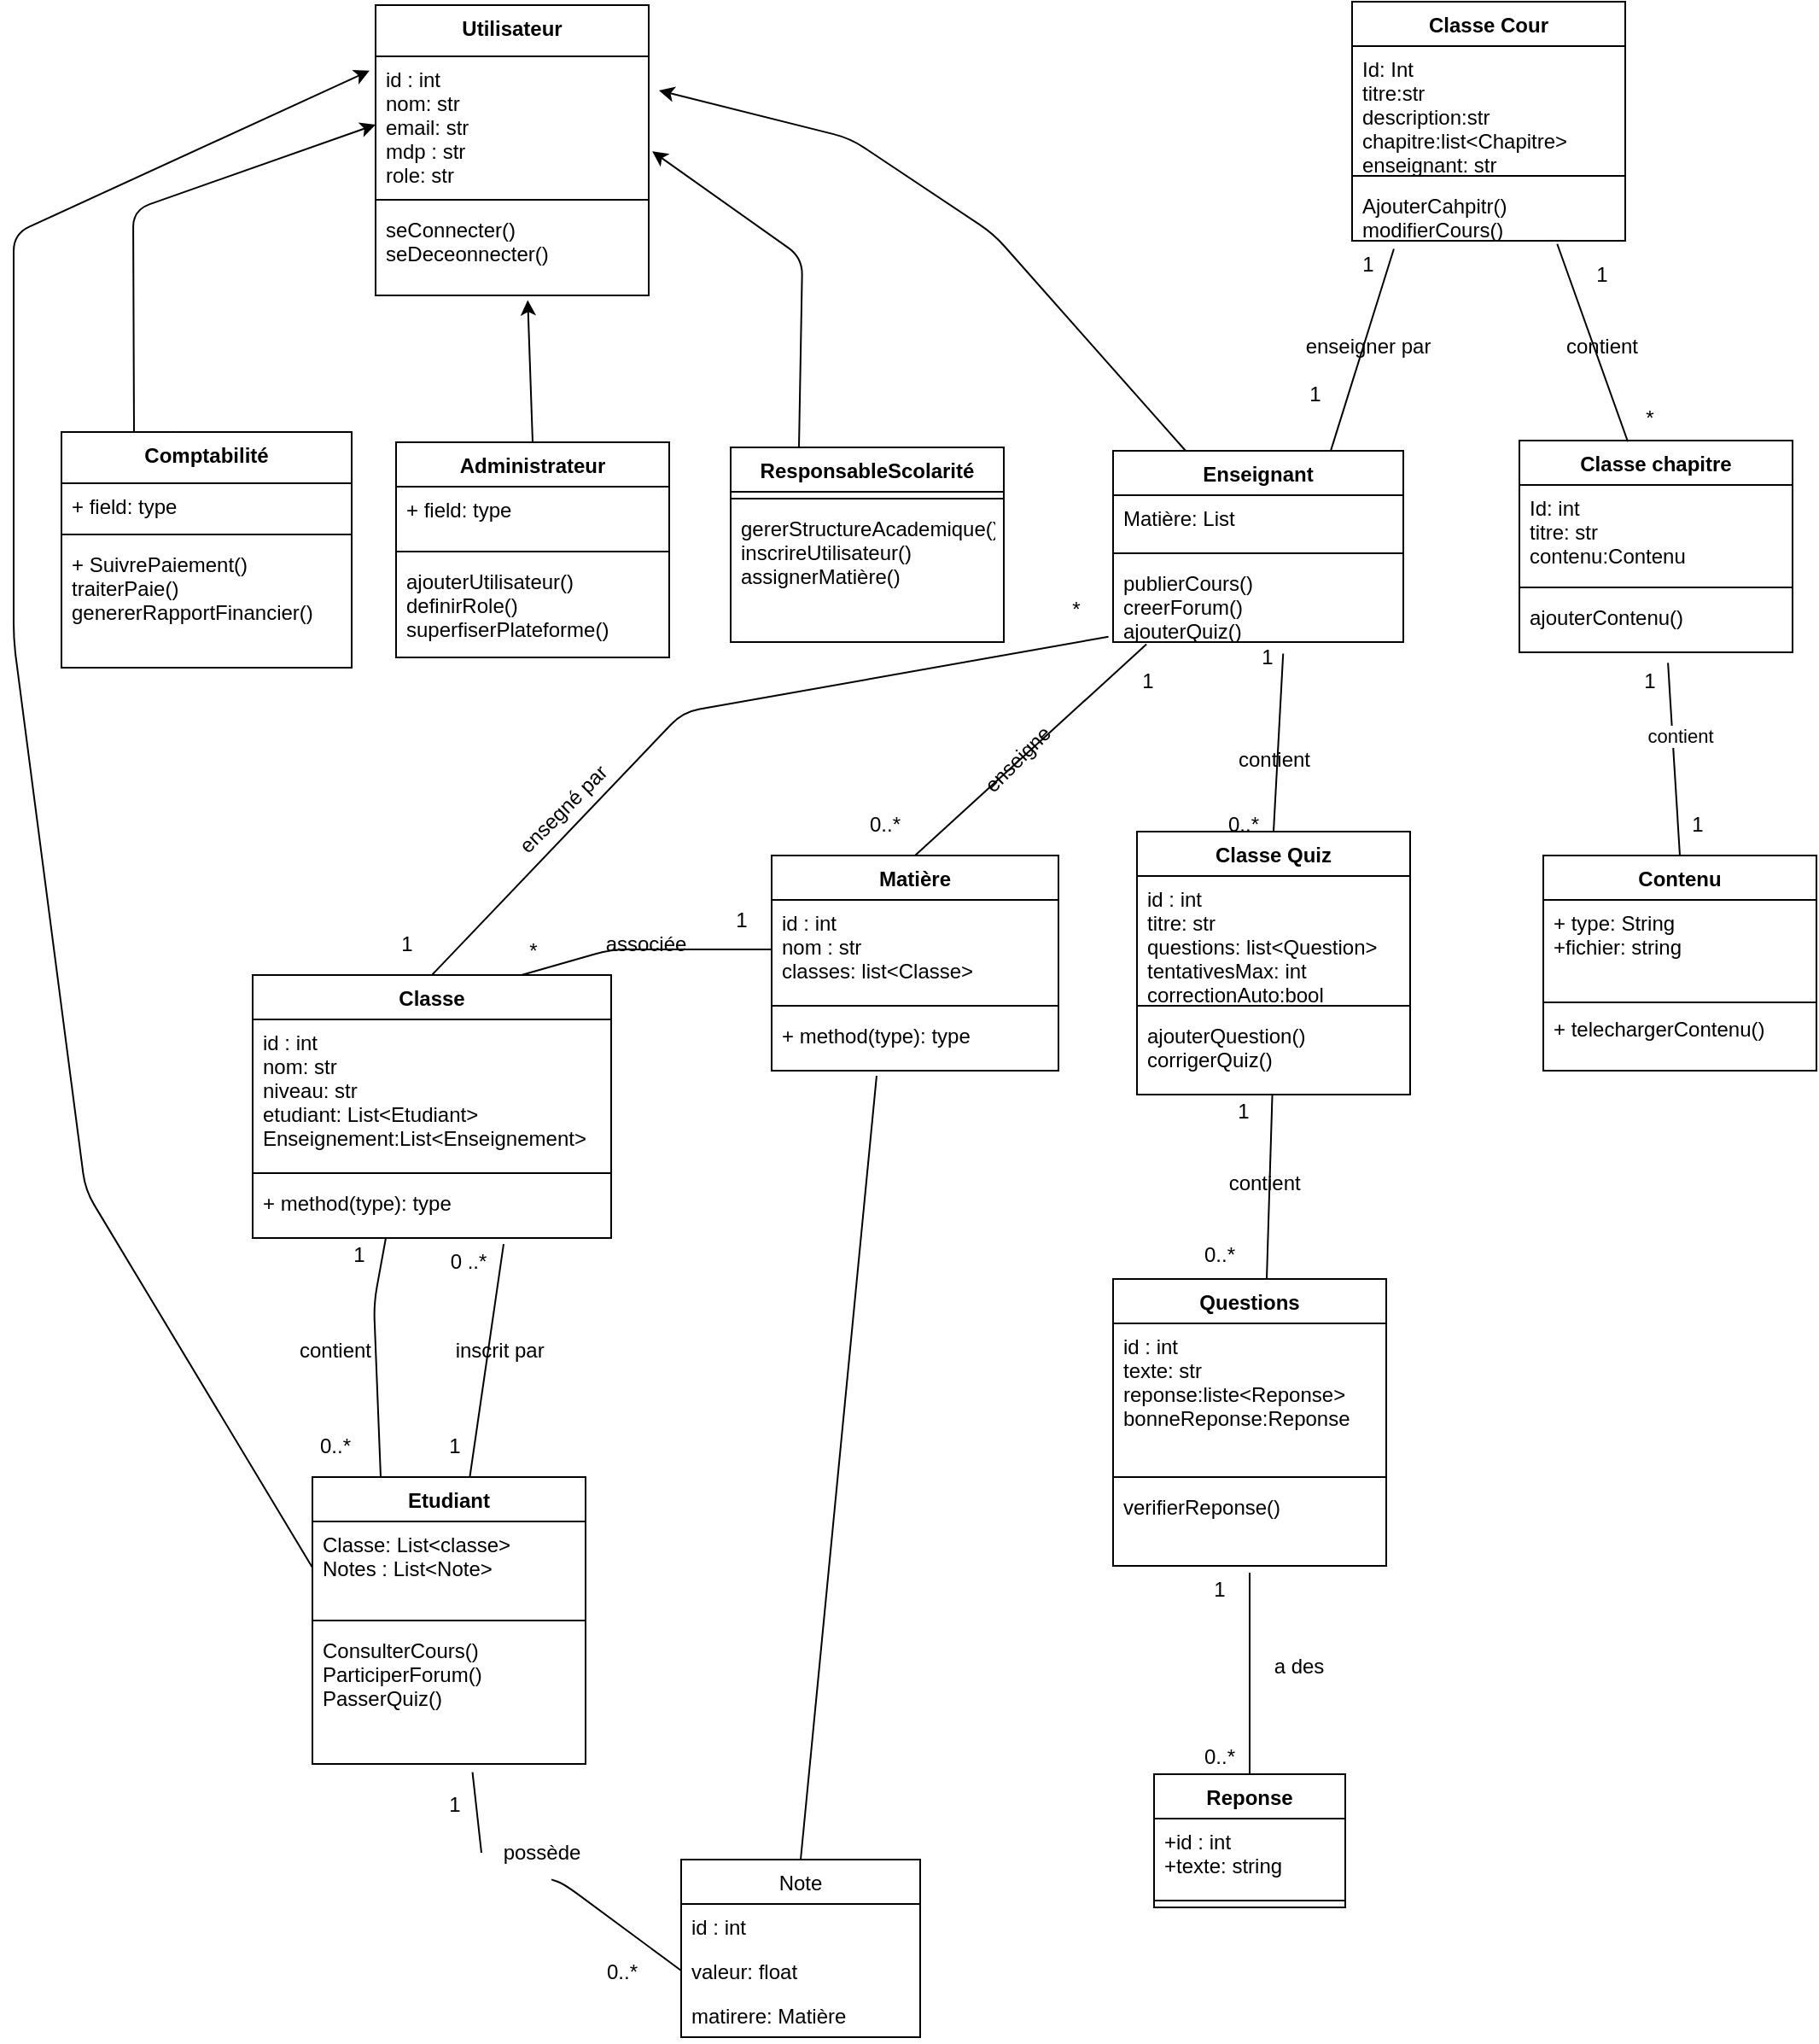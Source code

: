 <mxfile>
    <diagram id="8p0bB6usAUWMm_De7KK2" name="Page-1">
        <mxGraphModel dx="3049" dy="933" grid="1" gridSize="14" guides="1" tooltips="1" connect="1" arrows="1" fold="1" page="1" pageScale="1" pageWidth="1100" pageHeight="1700" math="0" shadow="0">
            <root>
                <mxCell id="0"/>
                <mxCell id="1" parent="0"/>
                <mxCell id="56" value="Utilisateur" style="swimlane;fontStyle=1;align=center;verticalAlign=top;childLayout=stackLayout;horizontal=1;startSize=30;horizontalStack=0;resizeParent=1;resizeParentMax=0;resizeLast=0;collapsible=1;marginBottom=0;" parent="1" vertex="1">
                    <mxGeometry x="-866" y="20" width="160" height="170" as="geometry"/>
                </mxCell>
                <mxCell id="57" value="id : int &#10;nom: str&#10;email: str&#10;mdp : str&#10;role: str&#10;" style="text;strokeColor=none;fillColor=none;align=left;verticalAlign=top;spacingLeft=4;spacingRight=4;overflow=hidden;rotatable=0;points=[[0,0.5],[1,0.5]];portConstraint=eastwest;" parent="56" vertex="1">
                    <mxGeometry y="30" width="160" height="80" as="geometry"/>
                </mxCell>
                <mxCell id="58" value="" style="line;strokeWidth=1;fillColor=none;align=left;verticalAlign=middle;spacingTop=-1;spacingLeft=3;spacingRight=3;rotatable=0;labelPosition=right;points=[];portConstraint=eastwest;strokeColor=inherit;" parent="56" vertex="1">
                    <mxGeometry y="110" width="160" height="8" as="geometry"/>
                </mxCell>
                <mxCell id="59" value="seConnecter()&#10;seDeceonnecter()&#10;" style="text;strokeColor=none;fillColor=none;align=left;verticalAlign=top;spacingLeft=4;spacingRight=4;overflow=hidden;rotatable=0;points=[[0,0.5],[1,0.5]];portConstraint=eastwest;" parent="56" vertex="1">
                    <mxGeometry y="118" width="160" height="52" as="geometry"/>
                </mxCell>
                <mxCell id="128" style="edgeStyle=none;html=1;exitX=0.5;exitY=0;exitDx=0;exitDy=0;entryX=0.557;entryY=1.052;entryDx=0;entryDy=0;entryPerimeter=0;" edge="1" parent="1" source="64" target="59">
                    <mxGeometry relative="1" as="geometry"/>
                </mxCell>
                <mxCell id="64" value="Administrateur" style="swimlane;fontStyle=1;align=center;verticalAlign=top;childLayout=stackLayout;horizontal=1;startSize=26;horizontalStack=0;resizeParent=1;resizeParentMax=0;resizeLast=0;collapsible=1;marginBottom=0;" parent="1" vertex="1">
                    <mxGeometry x="-854" y="276" width="160" height="126" as="geometry"/>
                </mxCell>
                <mxCell id="65" value="+ field: type" style="text;strokeColor=none;fillColor=none;align=left;verticalAlign=top;spacingLeft=4;spacingRight=4;overflow=hidden;rotatable=0;points=[[0,0.5],[1,0.5]];portConstraint=eastwest;" parent="64" vertex="1">
                    <mxGeometry y="26" width="160" height="34" as="geometry"/>
                </mxCell>
                <mxCell id="66" value="" style="line;strokeWidth=1;fillColor=none;align=left;verticalAlign=middle;spacingTop=-1;spacingLeft=3;spacingRight=3;rotatable=0;labelPosition=right;points=[];portConstraint=eastwest;strokeColor=inherit;" parent="64" vertex="1">
                    <mxGeometry y="60" width="160" height="8" as="geometry"/>
                </mxCell>
                <mxCell id="67" value="ajouterUtilisateur()&#10;definirRole()&#10;superfiserPlateforme()&#10;" style="text;strokeColor=none;fillColor=none;align=left;verticalAlign=top;spacingLeft=4;spacingRight=4;overflow=hidden;rotatable=0;points=[[0,0.5],[1,0.5]];portConstraint=eastwest;" parent="64" vertex="1">
                    <mxGeometry y="68" width="160" height="58" as="geometry"/>
                </mxCell>
                <mxCell id="129" style="edgeStyle=none;html=1;exitX=0.25;exitY=0;exitDx=0;exitDy=0;entryX=1.013;entryY=0.695;entryDx=0;entryDy=0;entryPerimeter=0;" edge="1" parent="1" source="68" target="57">
                    <mxGeometry relative="1" as="geometry">
                        <Array as="points">
                            <mxPoint x="-616" y="168"/>
                        </Array>
                    </mxGeometry>
                </mxCell>
                <mxCell id="68" value="ResponsableScolarité" style="swimlane;fontStyle=1;align=center;verticalAlign=top;childLayout=stackLayout;horizontal=1;startSize=26;horizontalStack=0;resizeParent=1;resizeParentMax=0;resizeLast=0;collapsible=1;marginBottom=0;" parent="1" vertex="1">
                    <mxGeometry x="-658" y="279" width="160" height="114" as="geometry"/>
                </mxCell>
                <mxCell id="70" value="" style="line;strokeWidth=1;fillColor=none;align=left;verticalAlign=middle;spacingTop=-1;spacingLeft=3;spacingRight=3;rotatable=0;labelPosition=right;points=[];portConstraint=eastwest;strokeColor=inherit;" parent="68" vertex="1">
                    <mxGeometry y="26" width="160" height="8" as="geometry"/>
                </mxCell>
                <mxCell id="71" value="gererStructureAcademique()&#10;inscrireUtilisateur()&#10;assignerMatière()&#10;" style="text;strokeColor=none;fillColor=none;align=left;verticalAlign=top;spacingLeft=4;spacingRight=4;overflow=hidden;rotatable=0;points=[[0,0.5],[1,0.5]];portConstraint=eastwest;" parent="68" vertex="1">
                    <mxGeometry y="34" width="160" height="80" as="geometry"/>
                </mxCell>
                <mxCell id="125" style="edgeStyle=none;html=1;exitX=0.5;exitY=0;exitDx=0;exitDy=0;" edge="1" parent="1" source="72">
                    <mxGeometry relative="1" as="geometry">
                        <mxPoint x="-992.571" y="275.571" as="targetPoint"/>
                    </mxGeometry>
                </mxCell>
                <mxCell id="127" style="edgeStyle=none;html=1;exitX=0.25;exitY=0;exitDx=0;exitDy=0;entryX=0;entryY=0.5;entryDx=0;entryDy=0;" edge="1" parent="1" source="72" target="57">
                    <mxGeometry relative="1" as="geometry">
                        <Array as="points">
                            <mxPoint x="-1008" y="140"/>
                        </Array>
                    </mxGeometry>
                </mxCell>
                <mxCell id="72" value="Comptabilité" style="swimlane;fontStyle=1;align=center;verticalAlign=top;childLayout=stackLayout;horizontal=1;startSize=30;horizontalStack=0;resizeParent=1;resizeParentMax=0;resizeLast=0;collapsible=1;marginBottom=0;" parent="1" vertex="1">
                    <mxGeometry x="-1050" y="270" width="170" height="138" as="geometry"/>
                </mxCell>
                <mxCell id="73" value="+ field: type" style="text;strokeColor=none;fillColor=none;align=left;verticalAlign=top;spacingLeft=4;spacingRight=4;overflow=hidden;rotatable=0;points=[[0,0.5],[1,0.5]];portConstraint=eastwest;" parent="72" vertex="1">
                    <mxGeometry y="30" width="170" height="26" as="geometry"/>
                </mxCell>
                <mxCell id="74" value="" style="line;strokeWidth=1;fillColor=none;align=left;verticalAlign=middle;spacingTop=-1;spacingLeft=3;spacingRight=3;rotatable=0;labelPosition=right;points=[];portConstraint=eastwest;strokeColor=inherit;" parent="72" vertex="1">
                    <mxGeometry y="56" width="170" height="8" as="geometry"/>
                </mxCell>
                <mxCell id="75" value="+ SuivrePaiement()&#10;traiterPaie()&#10;genererRapportFinancier()&#10;" style="text;strokeColor=none;fillColor=none;align=left;verticalAlign=top;spacingLeft=4;spacingRight=4;overflow=hidden;rotatable=0;points=[[0,0.5],[1,0.5]];portConstraint=eastwest;" parent="72" vertex="1">
                    <mxGeometry y="64" width="170" height="74" as="geometry"/>
                </mxCell>
                <mxCell id="130" style="edgeStyle=none;html=1;exitX=0.25;exitY=0;exitDx=0;exitDy=0;" edge="1" parent="1" source="76">
                    <mxGeometry relative="1" as="geometry">
                        <mxPoint x="-700" y="70.0" as="targetPoint"/>
                        <Array as="points">
                            <mxPoint x="-504" y="154"/>
                            <mxPoint x="-588" y="98"/>
                        </Array>
                    </mxGeometry>
                </mxCell>
                <mxCell id="76" value="Enseignant" style="swimlane;fontStyle=1;align=center;verticalAlign=top;childLayout=stackLayout;horizontal=1;startSize=26;horizontalStack=0;resizeParent=1;resizeParentMax=0;resizeLast=0;collapsible=1;marginBottom=0;" parent="1" vertex="1">
                    <mxGeometry x="-434" y="281" width="170" height="112" as="geometry"/>
                </mxCell>
                <mxCell id="77" value="Matière: List&#10;" style="text;strokeColor=none;fillColor=none;align=left;verticalAlign=top;spacingLeft=4;spacingRight=4;overflow=hidden;rotatable=0;points=[[0,0.5],[1,0.5]];portConstraint=eastwest;" parent="76" vertex="1">
                    <mxGeometry y="26" width="170" height="30" as="geometry"/>
                </mxCell>
                <mxCell id="78" value="" style="line;strokeWidth=1;fillColor=none;align=left;verticalAlign=middle;spacingTop=-1;spacingLeft=3;spacingRight=3;rotatable=0;labelPosition=right;points=[];portConstraint=eastwest;strokeColor=inherit;" parent="76" vertex="1">
                    <mxGeometry y="56" width="170" height="8" as="geometry"/>
                </mxCell>
                <mxCell id="79" value="publierCours()&#10;creerForum()&#10;ajouterQuiz()&#10;" style="text;strokeColor=none;fillColor=none;align=left;verticalAlign=top;spacingLeft=4;spacingRight=4;overflow=hidden;rotatable=0;points=[[0,0.5],[1,0.5]];portConstraint=eastwest;" parent="76" vertex="1">
                    <mxGeometry y="64" width="170" height="48" as="geometry"/>
                </mxCell>
                <mxCell id="80" value="Etudiant" style="swimlane;fontStyle=1;align=center;verticalAlign=top;childLayout=stackLayout;horizontal=1;startSize=26;horizontalStack=0;resizeParent=1;resizeParentMax=0;resizeLast=0;collapsible=1;marginBottom=0;" parent="1" vertex="1">
                    <mxGeometry x="-903" y="882" width="160" height="168" as="geometry"/>
                </mxCell>
                <mxCell id="81" value="Classe: List&lt;classe&gt;&#10;Notes : List&lt;Note&gt;&#10;" style="text;strokeColor=none;fillColor=none;align=left;verticalAlign=top;spacingLeft=4;spacingRight=4;overflow=hidden;rotatable=0;points=[[0,0.5],[1,0.5]];portConstraint=eastwest;" parent="80" vertex="1">
                    <mxGeometry y="26" width="160" height="54" as="geometry"/>
                </mxCell>
                <mxCell id="82" value="" style="line;strokeWidth=1;fillColor=none;align=left;verticalAlign=middle;spacingTop=-1;spacingLeft=3;spacingRight=3;rotatable=0;labelPosition=right;points=[];portConstraint=eastwest;strokeColor=inherit;" parent="80" vertex="1">
                    <mxGeometry y="80" width="160" height="8" as="geometry"/>
                </mxCell>
                <mxCell id="83" value="ConsulterCours()&#10;ParticiperForum()&#10;PasserQuiz()&#10;" style="text;strokeColor=none;fillColor=none;align=left;verticalAlign=top;spacingLeft=4;spacingRight=4;overflow=hidden;rotatable=0;points=[[0,0.5],[1,0.5]];portConstraint=eastwest;" parent="80" vertex="1">
                    <mxGeometry y="88" width="160" height="80" as="geometry"/>
                </mxCell>
                <mxCell id="84" value="Classe Cour" style="swimlane;fontStyle=1;align=center;verticalAlign=top;childLayout=stackLayout;horizontal=1;startSize=26;horizontalStack=0;resizeParent=1;resizeParentMax=0;resizeLast=0;collapsible=1;marginBottom=0;" parent="1" vertex="1">
                    <mxGeometry x="-294" y="18" width="160" height="140" as="geometry"/>
                </mxCell>
                <mxCell id="85" value="Id: Int&#10;titre:str&#10;description:str&#10;chapitre:list&lt;Chapitre&gt;&#10;enseignant: str" style="text;strokeColor=none;fillColor=none;align=left;verticalAlign=top;spacingLeft=4;spacingRight=4;overflow=hidden;rotatable=0;points=[[0,0.5],[1,0.5]];portConstraint=eastwest;" parent="84" vertex="1">
                    <mxGeometry y="26" width="160" height="72" as="geometry"/>
                </mxCell>
                <mxCell id="86" value="" style="line;strokeWidth=1;fillColor=none;align=left;verticalAlign=middle;spacingTop=-1;spacingLeft=3;spacingRight=3;rotatable=0;labelPosition=right;points=[];portConstraint=eastwest;strokeColor=inherit;" parent="84" vertex="1">
                    <mxGeometry y="98" width="160" height="8" as="geometry"/>
                </mxCell>
                <mxCell id="87" value="AjouterCahpitr()&#10;modifierCours()&#10;" style="text;strokeColor=none;fillColor=none;align=left;verticalAlign=top;spacingLeft=4;spacingRight=4;overflow=hidden;rotatable=0;points=[[0,0.5],[1,0.5]];portConstraint=eastwest;" parent="84" vertex="1">
                    <mxGeometry y="106" width="160" height="34" as="geometry"/>
                </mxCell>
                <mxCell id="88" value="Classe chapitre" style="swimlane;fontStyle=1;align=center;verticalAlign=top;childLayout=stackLayout;horizontal=1;startSize=26;horizontalStack=0;resizeParent=1;resizeParentMax=0;resizeLast=0;collapsible=1;marginBottom=0;" parent="1" vertex="1">
                    <mxGeometry x="-196" y="275" width="160" height="124" as="geometry"/>
                </mxCell>
                <mxCell id="89" value="Id: int&#10;titre: str&#10;contenu:Contenu" style="text;strokeColor=none;fillColor=none;align=left;verticalAlign=top;spacingLeft=4;spacingRight=4;overflow=hidden;rotatable=0;points=[[0,0.5],[1,0.5]];portConstraint=eastwest;" parent="88" vertex="1">
                    <mxGeometry y="26" width="160" height="56" as="geometry"/>
                </mxCell>
                <mxCell id="90" value="" style="line;strokeWidth=1;fillColor=none;align=left;verticalAlign=middle;spacingTop=-1;spacingLeft=3;spacingRight=3;rotatable=0;labelPosition=right;points=[];portConstraint=eastwest;strokeColor=inherit;" parent="88" vertex="1">
                    <mxGeometry y="82" width="160" height="8" as="geometry"/>
                </mxCell>
                <mxCell id="91" value="ajouterContenu()&#10;" style="text;strokeColor=none;fillColor=none;align=left;verticalAlign=top;spacingLeft=4;spacingRight=4;overflow=hidden;rotatable=0;points=[[0,0.5],[1,0.5]];portConstraint=eastwest;" parent="88" vertex="1">
                    <mxGeometry y="90" width="160" height="34" as="geometry"/>
                </mxCell>
                <mxCell id="96" value="Matière" style="swimlane;fontStyle=1;align=center;verticalAlign=top;childLayout=stackLayout;horizontal=1;startSize=26;horizontalStack=0;resizeParent=1;resizeParentMax=0;resizeLast=0;collapsible=1;marginBottom=0;" parent="1" vertex="1">
                    <mxGeometry x="-634" y="518" width="168" height="126" as="geometry"/>
                </mxCell>
                <mxCell id="97" value="id : int&#10;nom : str&#10;classes: list&lt;Classe&gt;&#10;" style="text;strokeColor=none;fillColor=none;align=left;verticalAlign=top;spacingLeft=4;spacingRight=4;overflow=hidden;rotatable=0;points=[[0,0.5],[1,0.5]];portConstraint=eastwest;" parent="96" vertex="1">
                    <mxGeometry y="26" width="168" height="58" as="geometry"/>
                </mxCell>
                <mxCell id="98" value="" style="line;strokeWidth=1;fillColor=none;align=left;verticalAlign=middle;spacingTop=-1;spacingLeft=3;spacingRight=3;rotatable=0;labelPosition=right;points=[];portConstraint=eastwest;strokeColor=inherit;" parent="96" vertex="1">
                    <mxGeometry y="84" width="168" height="8" as="geometry"/>
                </mxCell>
                <mxCell id="99" value="+ method(type): type" style="text;strokeColor=none;fillColor=none;align=left;verticalAlign=top;spacingLeft=4;spacingRight=4;overflow=hidden;rotatable=0;points=[[0,0.5],[1,0.5]];portConstraint=eastwest;" parent="96" vertex="1">
                    <mxGeometry y="92" width="168" height="34" as="geometry"/>
                </mxCell>
                <mxCell id="100" value="Classe" style="swimlane;fontStyle=1;align=center;verticalAlign=top;childLayout=stackLayout;horizontal=1;startSize=26;horizontalStack=0;resizeParent=1;resizeParentMax=0;resizeLast=0;collapsible=1;marginBottom=0;" parent="1" vertex="1">
                    <mxGeometry x="-938" y="588" width="210" height="154" as="geometry"/>
                </mxCell>
                <mxCell id="101" value="id : int&#10;nom: str&#10;niveau: str&#10;etudiant: List&lt;Etudiant&gt;&#10;Enseignement:List&lt;Enseignement&gt;&#10;&#10;" style="text;strokeColor=none;fillColor=none;align=left;verticalAlign=top;spacingLeft=4;spacingRight=4;overflow=hidden;rotatable=0;points=[[0,0.5],[1,0.5]];portConstraint=eastwest;" parent="100" vertex="1">
                    <mxGeometry y="26" width="210" height="86" as="geometry"/>
                </mxCell>
                <mxCell id="102" value="" style="line;strokeWidth=1;fillColor=none;align=left;verticalAlign=middle;spacingTop=-1;spacingLeft=3;spacingRight=3;rotatable=0;labelPosition=right;points=[];portConstraint=eastwest;strokeColor=inherit;" parent="100" vertex="1">
                    <mxGeometry y="112" width="210" height="8" as="geometry"/>
                </mxCell>
                <mxCell id="103" value="+ method(type): type" style="text;strokeColor=none;fillColor=none;align=left;verticalAlign=top;spacingLeft=4;spacingRight=4;overflow=hidden;rotatable=0;points=[[0,0.5],[1,0.5]];portConstraint=eastwest;" parent="100" vertex="1">
                    <mxGeometry y="120" width="210" height="34" as="geometry"/>
                </mxCell>
                <mxCell id="108" value="Classe Quiz" style="swimlane;fontStyle=1;align=center;verticalAlign=top;childLayout=stackLayout;horizontal=1;startSize=26;horizontalStack=0;resizeParent=1;resizeParentMax=0;resizeLast=0;collapsible=1;marginBottom=0;" parent="1" vertex="1">
                    <mxGeometry x="-420" y="504" width="160" height="154" as="geometry"/>
                </mxCell>
                <mxCell id="109" value="id : int&#10;titre: str&#10;questions: list&lt;Question&gt;&#10;tentativesMax: int&#10;correctionAuto:bool" style="text;strokeColor=none;fillColor=none;align=left;verticalAlign=top;spacingLeft=4;spacingRight=4;overflow=hidden;rotatable=0;points=[[0,0.5],[1,0.5]];portConstraint=eastwest;" parent="108" vertex="1">
                    <mxGeometry y="26" width="160" height="72" as="geometry"/>
                </mxCell>
                <mxCell id="110" value="" style="line;strokeWidth=1;fillColor=none;align=left;verticalAlign=middle;spacingTop=-1;spacingLeft=3;spacingRight=3;rotatable=0;labelPosition=right;points=[];portConstraint=eastwest;strokeColor=inherit;" parent="108" vertex="1">
                    <mxGeometry y="98" width="160" height="8" as="geometry"/>
                </mxCell>
                <mxCell id="111" value="ajouterQuestion()&#10;corrigerQuiz()&#10;" style="text;strokeColor=none;fillColor=none;align=left;verticalAlign=top;spacingLeft=4;spacingRight=4;overflow=hidden;rotatable=0;points=[[0,0.5],[1,0.5]];portConstraint=eastwest;" parent="108" vertex="1">
                    <mxGeometry y="106" width="160" height="48" as="geometry"/>
                </mxCell>
                <mxCell id="112" value="Questions" style="swimlane;fontStyle=1;align=center;verticalAlign=top;childLayout=stackLayout;horizontal=1;startSize=26;horizontalStack=0;resizeParent=1;resizeParentMax=0;resizeLast=0;collapsible=1;marginBottom=0;" parent="1" vertex="1">
                    <mxGeometry x="-434" y="766" width="160" height="168" as="geometry"/>
                </mxCell>
                <mxCell id="113" value="id : int&#10;texte: str&#10;reponse:liste&lt;Reponse&gt;&#10;bonneReponse:Reponse" style="text;strokeColor=none;fillColor=none;align=left;verticalAlign=top;spacingLeft=4;spacingRight=4;overflow=hidden;rotatable=0;points=[[0,0.5],[1,0.5]];portConstraint=eastwest;" parent="112" vertex="1">
                    <mxGeometry y="26" width="160" height="86" as="geometry"/>
                </mxCell>
                <mxCell id="114" value="" style="line;strokeWidth=1;fillColor=none;align=left;verticalAlign=middle;spacingTop=-1;spacingLeft=3;spacingRight=3;rotatable=0;labelPosition=right;points=[];portConstraint=eastwest;strokeColor=inherit;" parent="112" vertex="1">
                    <mxGeometry y="112" width="160" height="8" as="geometry"/>
                </mxCell>
                <mxCell id="115" value="verifierReponse()" style="text;strokeColor=none;fillColor=none;align=left;verticalAlign=top;spacingLeft=4;spacingRight=4;overflow=hidden;rotatable=0;points=[[0,0.5],[1,0.5]];portConstraint=eastwest;" parent="112" vertex="1">
                    <mxGeometry y="120" width="160" height="48" as="geometry"/>
                </mxCell>
                <mxCell id="120" value="Note" style="swimlane;fontStyle=0;childLayout=stackLayout;horizontal=1;startSize=26;fillColor=none;horizontalStack=0;resizeParent=1;resizeParentMax=0;resizeLast=0;collapsible=1;marginBottom=0;" parent="1" vertex="1">
                    <mxGeometry x="-687" y="1106" width="140" height="104" as="geometry"/>
                </mxCell>
                <mxCell id="121" value="id : int" style="text;strokeColor=none;fillColor=none;align=left;verticalAlign=top;spacingLeft=4;spacingRight=4;overflow=hidden;rotatable=0;points=[[0,0.5],[1,0.5]];portConstraint=eastwest;" parent="120" vertex="1">
                    <mxGeometry y="26" width="140" height="26" as="geometry"/>
                </mxCell>
                <mxCell id="122" value="valeur: float" style="text;strokeColor=none;fillColor=none;align=left;verticalAlign=top;spacingLeft=4;spacingRight=4;overflow=hidden;rotatable=0;points=[[0,0.5],[1,0.5]];portConstraint=eastwest;" parent="120" vertex="1">
                    <mxGeometry y="52" width="140" height="26" as="geometry"/>
                </mxCell>
                <mxCell id="123" value="matirere: Matière" style="text;strokeColor=none;fillColor=none;align=left;verticalAlign=top;spacingLeft=4;spacingRight=4;overflow=hidden;rotatable=0;points=[[0,0.5],[1,0.5]];portConstraint=eastwest;" parent="120" vertex="1">
                    <mxGeometry y="78" width="140" height="26" as="geometry"/>
                </mxCell>
                <mxCell id="132" value="" style="endArrow=none;html=1;exitX=0.75;exitY=0;exitDx=0;exitDy=0;entryX=0.153;entryY=1.139;entryDx=0;entryDy=0;entryPerimeter=0;" edge="1" parent="1" source="76" target="87">
                    <mxGeometry width="50" height="50" relative="1" as="geometry">
                        <mxPoint x="-294" y="246" as="sourcePoint"/>
                        <mxPoint x="-244" y="196" as="targetPoint"/>
                    </mxGeometry>
                </mxCell>
                <mxCell id="133" value="" style="endArrow=none;html=1;entryX=0.751;entryY=1.055;entryDx=0;entryDy=0;entryPerimeter=0;exitX=0.397;exitY=0.005;exitDx=0;exitDy=0;exitPerimeter=0;" edge="1" parent="1" source="88" target="87">
                    <mxGeometry width="50" height="50" relative="1" as="geometry">
                        <mxPoint x="-140" y="266" as="sourcePoint"/>
                        <mxPoint x="-134" y="156.726" as="targetPoint"/>
                    </mxGeometry>
                </mxCell>
                <mxCell id="134" value="Contenu" style="swimlane;fontStyle=1;align=center;verticalAlign=top;childLayout=stackLayout;horizontal=1;startSize=26;horizontalStack=0;resizeParent=1;resizeParentMax=0;resizeLast=0;collapsible=1;marginBottom=0;" vertex="1" parent="1">
                    <mxGeometry x="-182" y="518" width="160" height="126" as="geometry"/>
                </mxCell>
                <mxCell id="135" value="+ type: String&#10;+fichier: string" style="text;strokeColor=none;fillColor=none;align=left;verticalAlign=top;spacingLeft=4;spacingRight=4;overflow=hidden;rotatable=0;points=[[0,0.5],[1,0.5]];portConstraint=eastwest;" vertex="1" parent="134">
                    <mxGeometry y="26" width="160" height="58" as="geometry"/>
                </mxCell>
                <mxCell id="136" value="" style="line;strokeWidth=1;fillColor=none;align=left;verticalAlign=middle;spacingTop=-1;spacingLeft=3;spacingRight=3;rotatable=0;labelPosition=right;points=[];portConstraint=eastwest;strokeColor=inherit;" vertex="1" parent="134">
                    <mxGeometry y="84" width="160" height="4" as="geometry"/>
                </mxCell>
                <mxCell id="137" value="+ telechargerContenu()" style="text;strokeColor=none;fillColor=none;align=left;verticalAlign=top;spacingLeft=4;spacingRight=4;overflow=hidden;rotatable=0;points=[[0,0.5],[1,0.5]];portConstraint=eastwest;" vertex="1" parent="134">
                    <mxGeometry y="88" width="160" height="38" as="geometry"/>
                </mxCell>
                <mxCell id="139" value="" style="endArrow=none;html=1;exitX=0.5;exitY=0;exitDx=0;exitDy=0;entryX=0.544;entryY=1.182;entryDx=0;entryDy=0;entryPerimeter=0;" edge="1" parent="1" source="134" target="91">
                    <mxGeometry width="50" height="50" relative="1" as="geometry">
                        <mxPoint x="-126" y="470" as="sourcePoint"/>
                        <mxPoint x="-76" y="420" as="targetPoint"/>
                    </mxGeometry>
                </mxCell>
                <mxCell id="165" value="contient" style="edgeLabel;html=1;align=center;verticalAlign=middle;resizable=0;points=[];" vertex="1" connectable="0" parent="139">
                    <mxGeometry x="0.241" y="-4" relative="1" as="geometry">
                        <mxPoint as="offset"/>
                    </mxGeometry>
                </mxCell>
                <mxCell id="141" value="" style="endArrow=none;html=1;exitX=0.5;exitY=0;exitDx=0;exitDy=0;entryX=0.586;entryY=1.14;entryDx=0;entryDy=0;entryPerimeter=0;" edge="1" parent="1" source="108" target="79">
                    <mxGeometry width="50" height="50" relative="1" as="geometry">
                        <mxPoint x="-350" y="484" as="sourcePoint"/>
                        <mxPoint x="-354" y="378" as="targetPoint"/>
                    </mxGeometry>
                </mxCell>
                <mxCell id="143" value="" style="endArrow=none;html=1;entryX=0.115;entryY=1.027;entryDx=0;entryDy=0;entryPerimeter=0;exitX=0.5;exitY=0;exitDx=0;exitDy=0;" edge="1" parent="1" source="96" target="79">
                    <mxGeometry width="50" height="50" relative="1" as="geometry">
                        <mxPoint x="-546" y="498" as="sourcePoint"/>
                        <mxPoint x="-496" y="448" as="targetPoint"/>
                    </mxGeometry>
                </mxCell>
                <mxCell id="144" style="edgeStyle=none;html=1;exitX=0;exitY=0.5;exitDx=0;exitDy=0;entryX=-0.022;entryY=0.105;entryDx=0;entryDy=0;entryPerimeter=0;" edge="1" parent="1" source="81" target="57">
                    <mxGeometry relative="1" as="geometry">
                        <mxPoint x="-1022" y="56" as="targetPoint"/>
                        <Array as="points">
                            <mxPoint x="-1036" y="714"/>
                            <mxPoint x="-1078" y="392"/>
                            <mxPoint x="-1078" y="154"/>
                        </Array>
                    </mxGeometry>
                </mxCell>
                <mxCell id="145" value="" style="endArrow=none;html=1;exitX=0.5;exitY=0;exitDx=0;exitDy=0;entryX=-0.016;entryY=0.935;entryDx=0;entryDy=0;entryPerimeter=0;" edge="1" parent="1" source="100" target="79">
                    <mxGeometry width="50" height="50" relative="1" as="geometry">
                        <mxPoint x="-826" y="526" as="sourcePoint"/>
                        <mxPoint x="-776" y="476" as="targetPoint"/>
                        <Array as="points">
                            <mxPoint x="-686" y="434"/>
                        </Array>
                    </mxGeometry>
                </mxCell>
                <mxCell id="147" value="" style="endArrow=none;html=1;entryX=0;entryY=0.5;entryDx=0;entryDy=0;exitX=0.75;exitY=0;exitDx=0;exitDy=0;" edge="1" parent="1" source="100" target="97">
                    <mxGeometry width="50" height="50" relative="1" as="geometry">
                        <mxPoint x="-798" y="588" as="sourcePoint"/>
                        <mxPoint x="-672" y="532" as="targetPoint"/>
                        <Array as="points">
                            <mxPoint x="-728" y="573"/>
                        </Array>
                    </mxGeometry>
                </mxCell>
                <mxCell id="148" value="" style="endArrow=none;html=1;entryX=0.7;entryY=1.105;entryDx=0;entryDy=0;entryPerimeter=0;" edge="1" parent="1" source="80" target="103">
                    <mxGeometry width="50" height="50" relative="1" as="geometry">
                        <mxPoint x="-811" y="812" as="sourcePoint"/>
                        <mxPoint x="-761" y="762" as="targetPoint"/>
                    </mxGeometry>
                </mxCell>
                <mxCell id="149" value="" style="endArrow=none;html=1;entryX=0.7;entryY=1.105;entryDx=0;entryDy=0;entryPerimeter=0;exitX=0.25;exitY=0;exitDx=0;exitDy=0;" edge="1" parent="1" source="80">
                    <mxGeometry width="50" height="50" relative="1" as="geometry">
                        <mxPoint x="-880.0" y="808.43" as="sourcePoint"/>
                        <mxPoint x="-860.0" y="742.0" as="targetPoint"/>
                        <Array as="points">
                            <mxPoint x="-867" y="780.43"/>
                        </Array>
                    </mxGeometry>
                </mxCell>
                <mxCell id="150" value="" style="endArrow=none;html=1;entryX=0.366;entryY=1.088;entryDx=0;entryDy=0;entryPerimeter=0;exitX=0.5;exitY=0;exitDx=0;exitDy=0;" edge="1" parent="1" source="120" target="99">
                    <mxGeometry width="50" height="50" relative="1" as="geometry">
                        <mxPoint x="-608.611" y="952" as="sourcePoint"/>
                        <mxPoint x="-595.38" y="857.57" as="targetPoint"/>
                    </mxGeometry>
                </mxCell>
                <mxCell id="151" value="" style="endArrow=none;html=1;" edge="1" parent="1" target="111">
                    <mxGeometry width="50" height="50" relative="1" as="geometry">
                        <mxPoint x="-344" y="766" as="sourcePoint"/>
                        <mxPoint x="-294" y="716" as="targetPoint"/>
                        <Array as="points"/>
                    </mxGeometry>
                </mxCell>
                <mxCell id="152" value="Reponse" style="swimlane;fontStyle=1;align=center;verticalAlign=top;childLayout=stackLayout;horizontal=1;startSize=26;horizontalStack=0;resizeParent=1;resizeParentMax=0;resizeLast=0;collapsible=1;marginBottom=0;" vertex="1" parent="1">
                    <mxGeometry x="-410" y="1056" width="112" height="78" as="geometry"/>
                </mxCell>
                <mxCell id="153" value="+id : int&#10;+texte: string" style="text;strokeColor=none;fillColor=none;align=left;verticalAlign=top;spacingLeft=4;spacingRight=4;overflow=hidden;rotatable=0;points=[[0,0.5],[1,0.5]];portConstraint=eastwest;" vertex="1" parent="152">
                    <mxGeometry y="26" width="112" height="44" as="geometry"/>
                </mxCell>
                <mxCell id="154" value="" style="line;strokeWidth=1;fillColor=none;align=left;verticalAlign=middle;spacingTop=-1;spacingLeft=3;spacingRight=3;rotatable=0;labelPosition=right;points=[];portConstraint=eastwest;strokeColor=inherit;" vertex="1" parent="152">
                    <mxGeometry y="70" width="112" height="8" as="geometry"/>
                </mxCell>
                <mxCell id="156" value="" style="endArrow=none;html=1;exitX=0.5;exitY=0;exitDx=0;exitDy=0;" edge="1" parent="1" source="152">
                    <mxGeometry width="50" height="50" relative="1" as="geometry">
                        <mxPoint x="-363" y="1050" as="sourcePoint"/>
                        <mxPoint x="-354" y="938" as="targetPoint"/>
                    </mxGeometry>
                </mxCell>
                <mxCell id="157" value="1" style="text;html=1;align=center;verticalAlign=middle;resizable=0;points=[];autosize=1;strokeColor=none;fillColor=none;" vertex="1" parent="1">
                    <mxGeometry x="-306" y="158" width="42" height="28" as="geometry"/>
                </mxCell>
                <mxCell id="158" value="1" style="text;html=1;align=center;verticalAlign=middle;resizable=0;points=[];autosize=1;strokeColor=none;fillColor=none;" vertex="1" parent="1">
                    <mxGeometry x="-337" y="234" width="42" height="28" as="geometry"/>
                </mxCell>
                <mxCell id="159" value="enseigner par" style="text;html=1;align=center;verticalAlign=middle;resizable=0;points=[];autosize=1;strokeColor=none;fillColor=none;" vertex="1" parent="1">
                    <mxGeometry x="-334" y="206" width="98" height="28" as="geometry"/>
                </mxCell>
                <mxCell id="160" value="*" style="text;html=1;align=center;verticalAlign=middle;resizable=0;points=[];autosize=1;strokeColor=none;fillColor=none;" vertex="1" parent="1">
                    <mxGeometry x="-134" y="248" width="28" height="28" as="geometry"/>
                </mxCell>
                <mxCell id="161" value="1" style="text;html=1;align=center;verticalAlign=middle;resizable=0;points=[];autosize=1;strokeColor=none;fillColor=none;" vertex="1" parent="1">
                    <mxGeometry x="-169" y="164" width="42" height="28" as="geometry"/>
                </mxCell>
                <mxCell id="162" value="contient" style="text;html=1;align=center;verticalAlign=middle;resizable=0;points=[];autosize=1;strokeColor=none;fillColor=none;" vertex="1" parent="1">
                    <mxGeometry x="-183" y="206" width="70" height="28" as="geometry"/>
                </mxCell>
                <mxCell id="163" value="1" style="text;html=1;align=center;verticalAlign=middle;resizable=0;points=[];autosize=1;strokeColor=none;fillColor=none;" vertex="1" parent="1">
                    <mxGeometry x="-141" y="402" width="42" height="28" as="geometry"/>
                </mxCell>
                <mxCell id="164" value="1" style="text;html=1;align=center;verticalAlign=middle;resizable=0;points=[];autosize=1;strokeColor=none;fillColor=none;" vertex="1" parent="1">
                    <mxGeometry x="-113" y="486" width="42" height="28" as="geometry"/>
                </mxCell>
                <mxCell id="166" value="1" style="text;html=1;align=center;verticalAlign=middle;resizable=0;points=[];autosize=1;strokeColor=none;fillColor=none;" vertex="1" parent="1">
                    <mxGeometry x="-365" y="388" width="42" height="28" as="geometry"/>
                </mxCell>
                <mxCell id="167" value="0..*" style="text;html=1;align=center;verticalAlign=middle;resizable=0;points=[];autosize=1;strokeColor=none;fillColor=none;" vertex="1" parent="1">
                    <mxGeometry x="-379" y="486" width="42" height="28" as="geometry"/>
                </mxCell>
                <mxCell id="168" value="contient" style="text;html=1;align=center;verticalAlign=middle;resizable=0;points=[];autosize=1;strokeColor=none;fillColor=none;" vertex="1" parent="1">
                    <mxGeometry x="-375" y="448" width="70" height="28" as="geometry"/>
                </mxCell>
                <mxCell id="169" value="contient&amp;nbsp;" style="text;html=1;align=center;verticalAlign=middle;resizable=0;points=[];autosize=1;strokeColor=none;fillColor=none;" vertex="1" parent="1">
                    <mxGeometry x="-379" y="696" width="70" height="28" as="geometry"/>
                </mxCell>
                <mxCell id="170" value="1" style="text;html=1;align=center;verticalAlign=middle;resizable=0;points=[];autosize=1;strokeColor=none;fillColor=none;" vertex="1" parent="1">
                    <mxGeometry x="-393" y="934" width="42" height="28" as="geometry"/>
                </mxCell>
                <mxCell id="171" value="0..*" style="text;html=1;align=center;verticalAlign=middle;resizable=0;points=[];autosize=1;strokeColor=none;fillColor=none;" vertex="1" parent="1">
                    <mxGeometry x="-393" y="1032" width="42" height="28" as="geometry"/>
                </mxCell>
                <mxCell id="172" value="a des" style="text;strokeColor=none;align=center;fillColor=none;html=1;verticalAlign=middle;whiteSpace=wrap;rounded=0;" vertex="1" parent="1">
                    <mxGeometry x="-355" y="978" width="60" height="30" as="geometry"/>
                </mxCell>
                <mxCell id="173" value="1" style="text;html=1;align=center;verticalAlign=middle;resizable=0;points=[];autosize=1;strokeColor=none;fillColor=none;" vertex="1" parent="1">
                    <mxGeometry x="-379" y="654" width="42" height="28" as="geometry"/>
                </mxCell>
                <mxCell id="174" value="0..*" style="text;html=1;align=center;verticalAlign=middle;resizable=0;points=[];autosize=1;strokeColor=none;fillColor=none;" vertex="1" parent="1">
                    <mxGeometry x="-393" y="738" width="42" height="28" as="geometry"/>
                </mxCell>
                <mxCell id="175" value="1" style="text;html=1;align=center;verticalAlign=middle;resizable=0;points=[];autosize=1;strokeColor=none;fillColor=none;" vertex="1" parent="1">
                    <mxGeometry x="-435" y="402" width="42" height="28" as="geometry"/>
                </mxCell>
                <mxCell id="176" value="0..*" style="text;html=1;align=center;verticalAlign=middle;resizable=0;points=[];autosize=1;strokeColor=none;fillColor=none;" vertex="1" parent="1">
                    <mxGeometry x="-589" y="486" width="42" height="28" as="geometry"/>
                </mxCell>
                <mxCell id="177" value="enseigne" style="text;html=1;align=center;verticalAlign=middle;resizable=0;points=[];autosize=1;strokeColor=none;fillColor=none;rotation=-45;" vertex="1" parent="1">
                    <mxGeometry x="-532" y="448" width="84" height="28" as="geometry"/>
                </mxCell>
                <mxCell id="178" value="1" style="text;html=1;align=center;verticalAlign=middle;resizable=0;points=[];autosize=1;strokeColor=none;fillColor=none;" vertex="1" parent="1">
                    <mxGeometry x="-673" y="542" width="42" height="28" as="geometry"/>
                </mxCell>
                <mxCell id="179" value="*" style="text;html=1;align=center;verticalAlign=middle;resizable=0;points=[];autosize=1;strokeColor=none;fillColor=none;" vertex="1" parent="1">
                    <mxGeometry x="-788" y="560" width="28" height="28" as="geometry"/>
                </mxCell>
                <mxCell id="180" value="associée" style="text;html=1;align=center;verticalAlign=middle;resizable=0;points=[];autosize=1;strokeColor=none;fillColor=none;" vertex="1" parent="1">
                    <mxGeometry x="-743" y="556" width="70" height="28" as="geometry"/>
                </mxCell>
                <mxCell id="181" value="*" style="text;html=1;align=center;verticalAlign=middle;resizable=0;points=[];autosize=1;strokeColor=none;fillColor=none;" vertex="1" parent="1">
                    <mxGeometry x="-470" y="360" width="28" height="28" as="geometry"/>
                </mxCell>
                <mxCell id="182" value="1" style="text;html=1;align=center;verticalAlign=middle;resizable=0;points=[];autosize=1;strokeColor=none;fillColor=none;" vertex="1" parent="1">
                    <mxGeometry x="-869" y="556" width="42" height="28" as="geometry"/>
                </mxCell>
                <mxCell id="183" value="ensegné par&amp;nbsp;" style="text;html=1;align=center;verticalAlign=middle;resizable=0;points=[];autosize=1;strokeColor=none;fillColor=none;rotation=-45;" vertex="1" parent="1">
                    <mxGeometry x="-804" y="476" width="98" height="28" as="geometry"/>
                </mxCell>
                <mxCell id="184" value="0 ..*" style="text;html=1;align=center;verticalAlign=middle;resizable=0;points=[];autosize=1;strokeColor=none;fillColor=none;" vertex="1" parent="1">
                    <mxGeometry x="-840" y="742" width="56" height="28" as="geometry"/>
                </mxCell>
                <mxCell id="185" value="1" style="text;html=1;align=center;verticalAlign=middle;resizable=0;points=[];autosize=1;strokeColor=none;fillColor=none;" vertex="1" parent="1">
                    <mxGeometry x="-841" y="850" width="42" height="28" as="geometry"/>
                </mxCell>
                <mxCell id="186" value="inscrit par&amp;nbsp;" style="text;html=1;align=center;verticalAlign=middle;resizable=0;points=[];autosize=1;strokeColor=none;fillColor=none;" vertex="1" parent="1">
                    <mxGeometry x="-834" y="794" width="84" height="28" as="geometry"/>
                </mxCell>
                <mxCell id="187" value="contient" style="text;html=1;align=center;verticalAlign=middle;resizable=0;points=[];autosize=1;strokeColor=none;fillColor=none;" vertex="1" parent="1">
                    <mxGeometry x="-925" y="794" width="70" height="28" as="geometry"/>
                </mxCell>
                <mxCell id="188" value="0..*" style="text;html=1;align=center;verticalAlign=middle;resizable=0;points=[];autosize=1;strokeColor=none;fillColor=none;" vertex="1" parent="1">
                    <mxGeometry x="-911" y="850" width="42" height="28" as="geometry"/>
                </mxCell>
                <mxCell id="189" value="1" style="text;html=1;align=center;verticalAlign=middle;resizable=0;points=[];autosize=1;strokeColor=none;fillColor=none;" vertex="1" parent="1">
                    <mxGeometry x="-897" y="738" width="42" height="28" as="geometry"/>
                </mxCell>
                <mxCell id="191" value="" style="endArrow=none;html=1;entryX=0.586;entryY=1.06;entryDx=0;entryDy=0;entryPerimeter=0;exitX=0;exitY=0.5;exitDx=0;exitDy=0;startArrow=none;" edge="1" parent="1" source="194" target="83">
                    <mxGeometry width="50" height="50" relative="1" as="geometry">
                        <mxPoint x="-811" y="1183" as="sourcePoint"/>
                        <mxPoint x="-761" y="1133" as="targetPoint"/>
                        <Array as="points"/>
                    </mxGeometry>
                </mxCell>
                <mxCell id="192" value="1" style="text;html=1;align=center;verticalAlign=middle;resizable=0;points=[];autosize=1;strokeColor=none;fillColor=none;" vertex="1" parent="1">
                    <mxGeometry x="-841" y="1060" width="42" height="28" as="geometry"/>
                </mxCell>
                <mxCell id="193" value="0..*" style="text;html=1;align=center;verticalAlign=middle;resizable=0;points=[];autosize=1;strokeColor=none;fillColor=none;" vertex="1" parent="1">
                    <mxGeometry x="-743" y="1158" width="42" height="28" as="geometry"/>
                </mxCell>
                <mxCell id="195" value="" style="endArrow=none;html=1;entryX=0.586;entryY=1.06;entryDx=0;entryDy=0;entryPerimeter=0;exitX=0;exitY=0.5;exitDx=0;exitDy=0;" edge="1" parent="1" source="122" target="194">
                    <mxGeometry width="50" height="50" relative="1" as="geometry">
                        <mxPoint x="-687.0" y="1171" as="sourcePoint"/>
                        <mxPoint x="-809.24" y="1054.8" as="targetPoint"/>
                        <Array as="points">
                            <mxPoint x="-756" y="1120"/>
                        </Array>
                    </mxGeometry>
                </mxCell>
                <mxCell id="194" value="possède" style="text;html=1;align=center;verticalAlign=middle;resizable=0;points=[];autosize=1;strokeColor=none;fillColor=none;" vertex="1" parent="1">
                    <mxGeometry x="-804" y="1088" width="70" height="28" as="geometry"/>
                </mxCell>
            </root>
        </mxGraphModel>
    </diagram>
</mxfile>